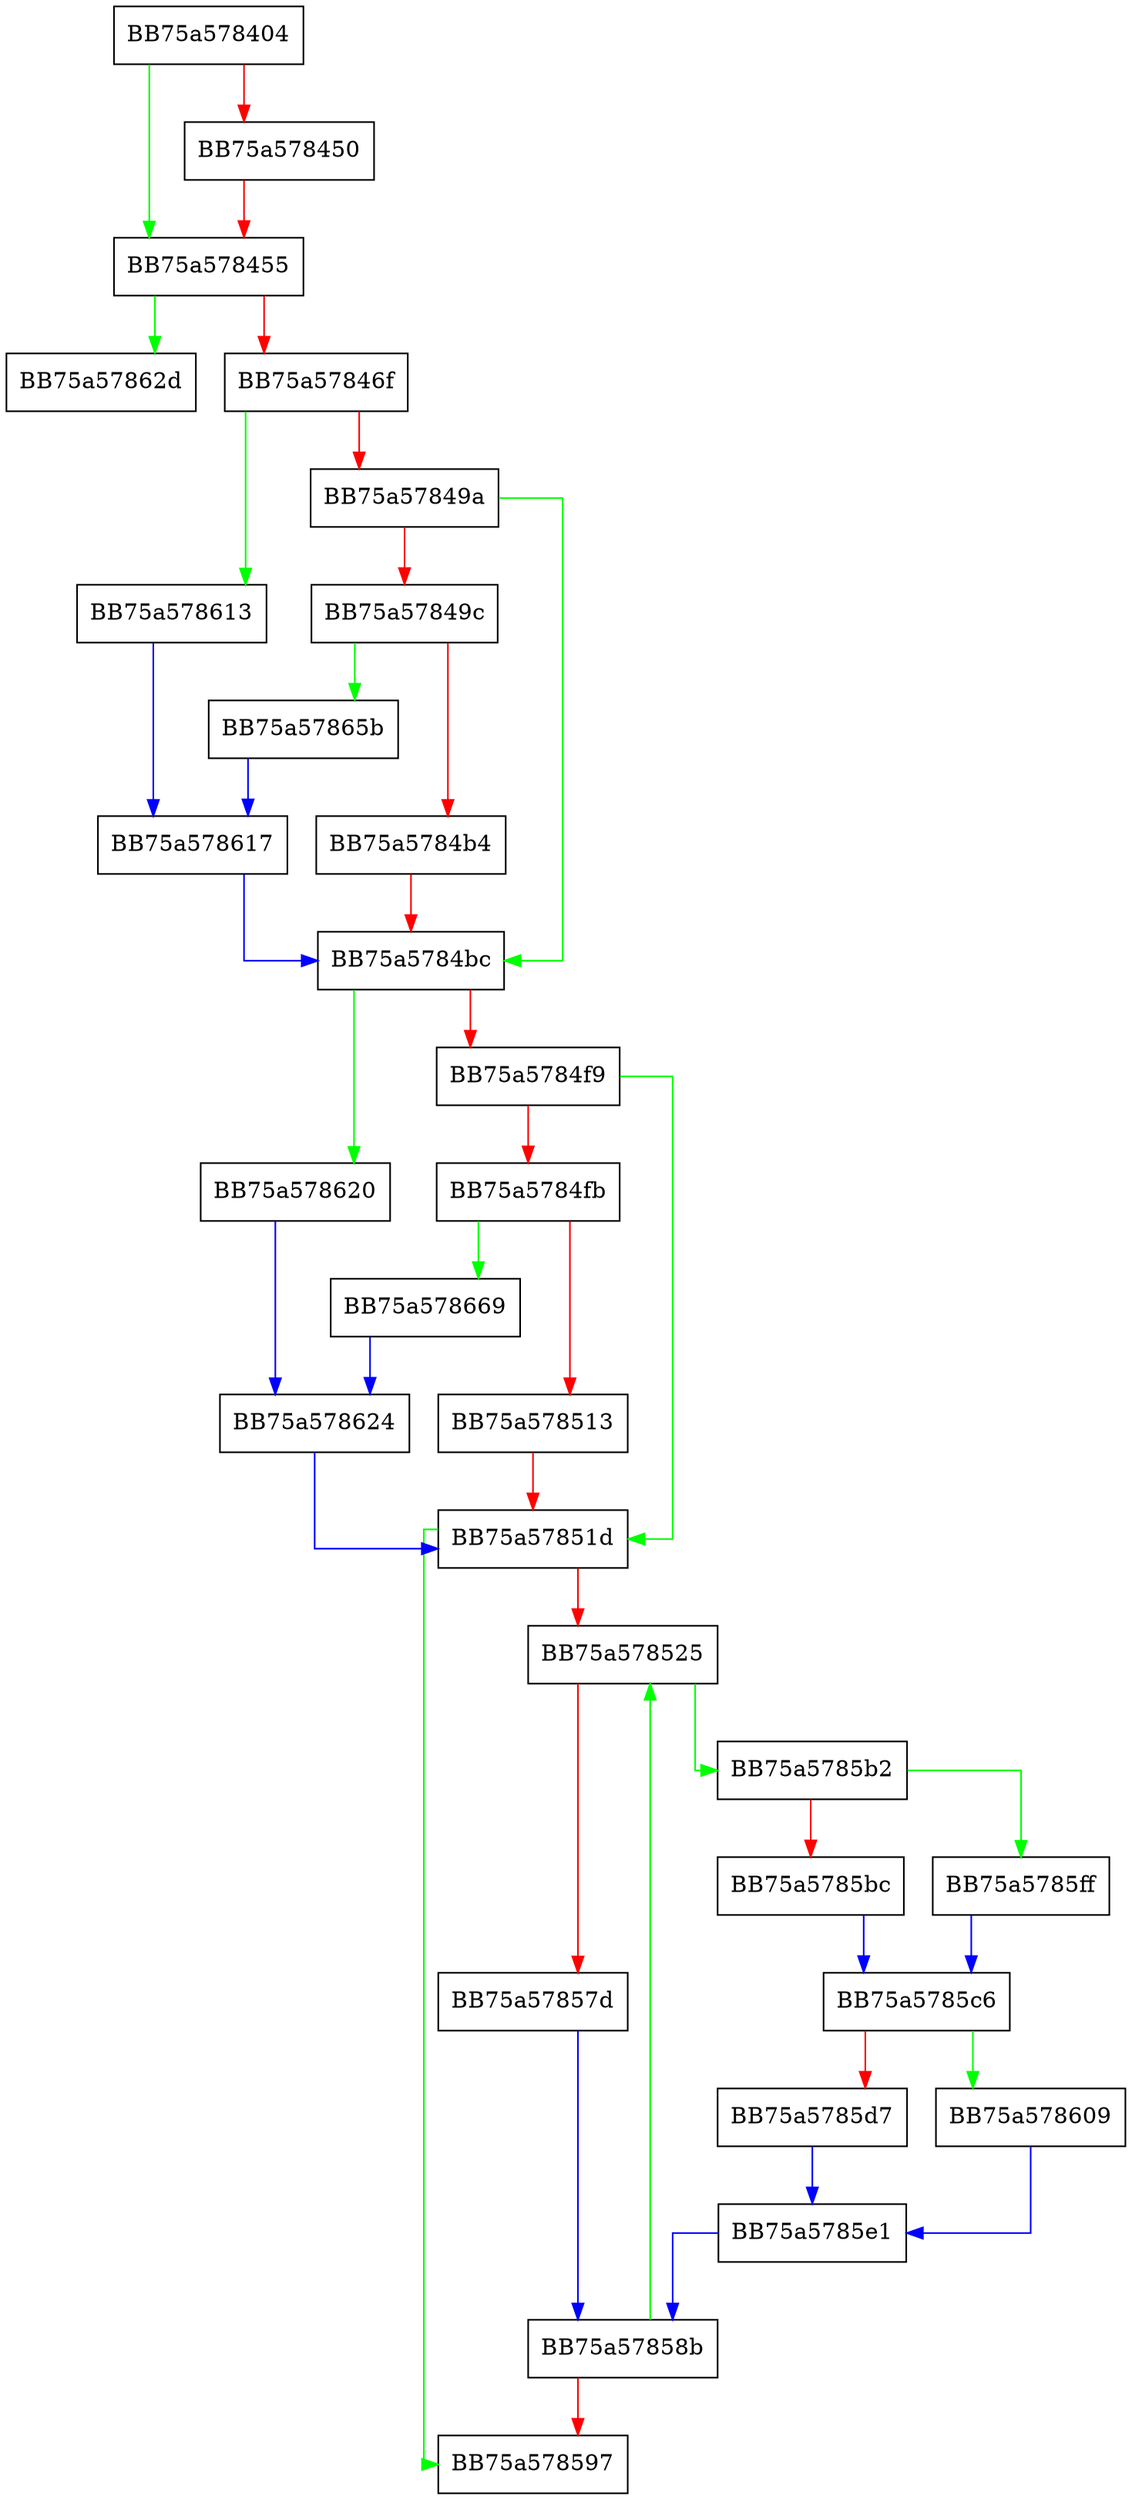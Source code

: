 digraph DwordsSet {
  node [shape="box"];
  graph [splines=ortho];
  BB75a578404 -> BB75a578455 [color="green"];
  BB75a578404 -> BB75a578450 [color="red"];
  BB75a578450 -> BB75a578455 [color="red"];
  BB75a578455 -> BB75a57862d [color="green"];
  BB75a578455 -> BB75a57846f [color="red"];
  BB75a57846f -> BB75a578613 [color="green"];
  BB75a57846f -> BB75a57849a [color="red"];
  BB75a57849a -> BB75a5784bc [color="green"];
  BB75a57849a -> BB75a57849c [color="red"];
  BB75a57849c -> BB75a57865b [color="green"];
  BB75a57849c -> BB75a5784b4 [color="red"];
  BB75a5784b4 -> BB75a5784bc [color="red"];
  BB75a5784bc -> BB75a578620 [color="green"];
  BB75a5784bc -> BB75a5784f9 [color="red"];
  BB75a5784f9 -> BB75a57851d [color="green"];
  BB75a5784f9 -> BB75a5784fb [color="red"];
  BB75a5784fb -> BB75a578669 [color="green"];
  BB75a5784fb -> BB75a578513 [color="red"];
  BB75a578513 -> BB75a57851d [color="red"];
  BB75a57851d -> BB75a578597 [color="green"];
  BB75a57851d -> BB75a578525 [color="red"];
  BB75a578525 -> BB75a5785b2 [color="green"];
  BB75a578525 -> BB75a57857d [color="red"];
  BB75a57857d -> BB75a57858b [color="blue"];
  BB75a57858b -> BB75a578525 [color="green"];
  BB75a57858b -> BB75a578597 [color="red"];
  BB75a5785b2 -> BB75a5785ff [color="green"];
  BB75a5785b2 -> BB75a5785bc [color="red"];
  BB75a5785bc -> BB75a5785c6 [color="blue"];
  BB75a5785c6 -> BB75a578609 [color="green"];
  BB75a5785c6 -> BB75a5785d7 [color="red"];
  BB75a5785d7 -> BB75a5785e1 [color="blue"];
  BB75a5785e1 -> BB75a57858b [color="blue"];
  BB75a5785ff -> BB75a5785c6 [color="blue"];
  BB75a578609 -> BB75a5785e1 [color="blue"];
  BB75a578613 -> BB75a578617 [color="blue"];
  BB75a578617 -> BB75a5784bc [color="blue"];
  BB75a578620 -> BB75a578624 [color="blue"];
  BB75a578624 -> BB75a57851d [color="blue"];
  BB75a57865b -> BB75a578617 [color="blue"];
  BB75a578669 -> BB75a578624 [color="blue"];
}